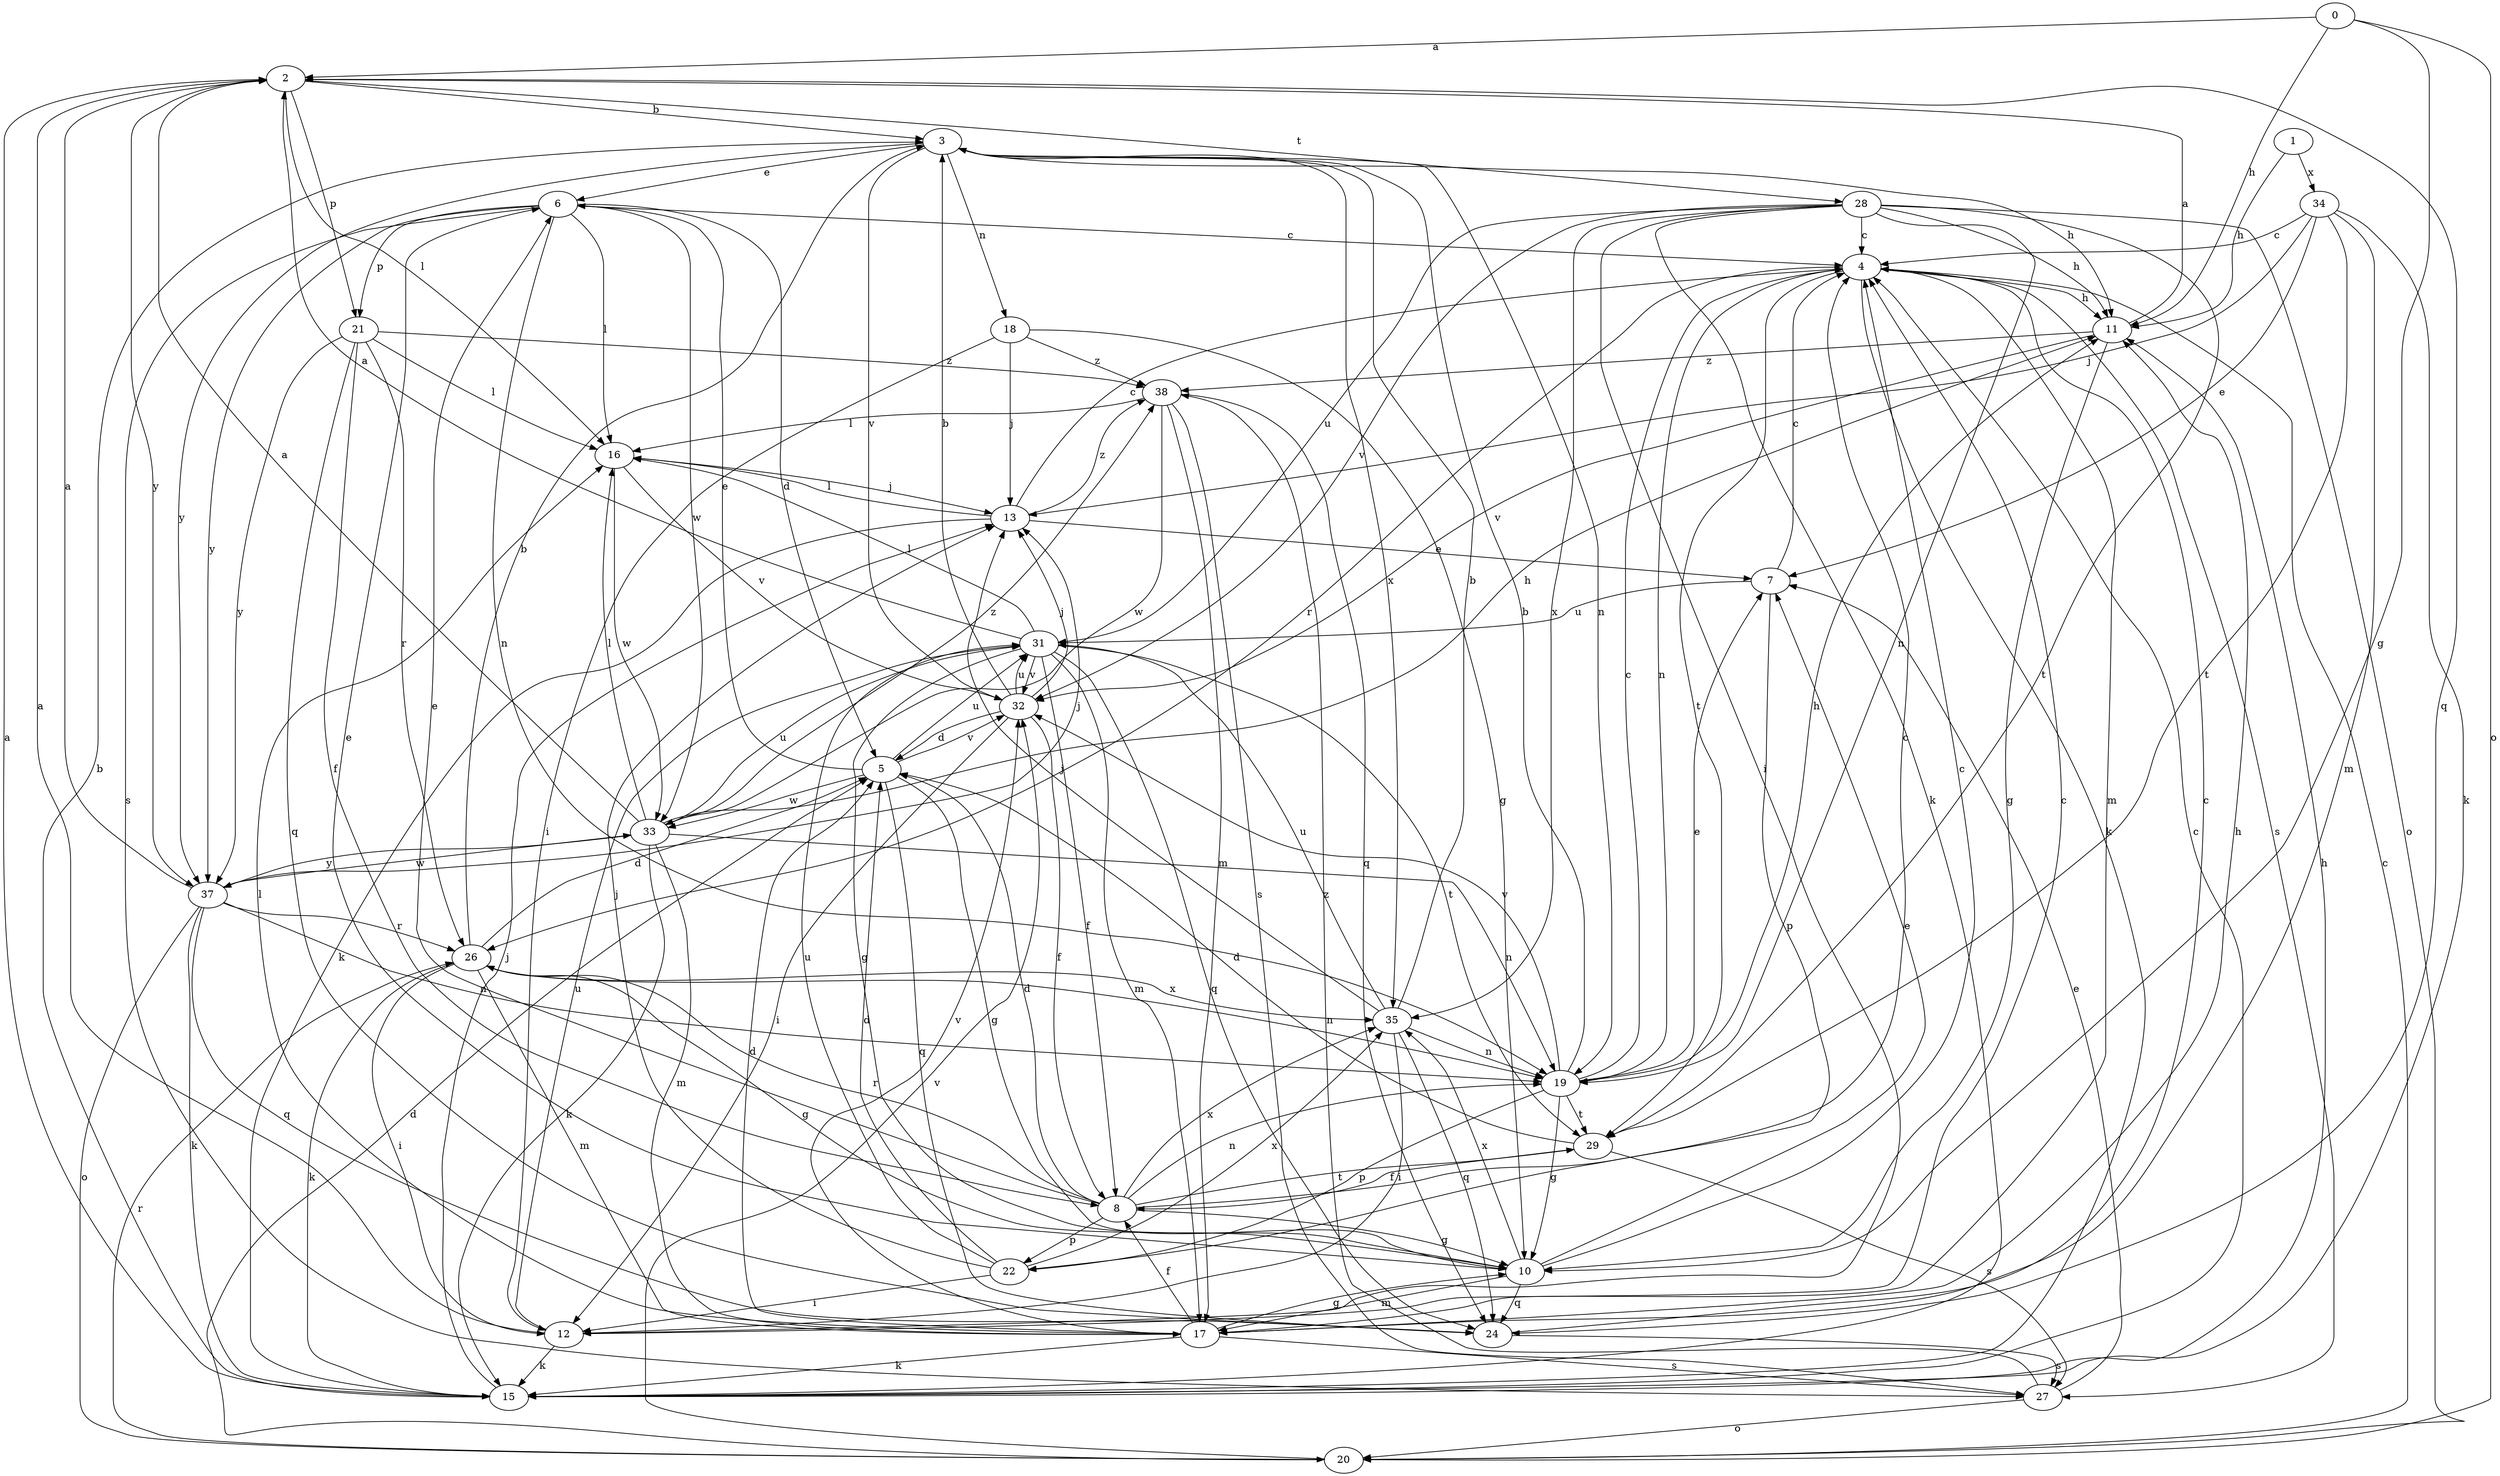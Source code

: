 strict digraph  {
0;
1;
2;
3;
4;
5;
6;
7;
8;
10;
11;
12;
13;
15;
16;
17;
18;
19;
20;
21;
22;
24;
26;
27;
28;
29;
31;
32;
33;
34;
35;
37;
38;
0 -> 2  [label=a];
0 -> 10  [label=g];
0 -> 11  [label=h];
0 -> 20  [label=o];
1 -> 11  [label=h];
1 -> 34  [label=x];
2 -> 3  [label=b];
2 -> 16  [label=l];
2 -> 21  [label=p];
2 -> 24  [label=q];
2 -> 28  [label=t];
2 -> 37  [label=y];
3 -> 6  [label=e];
3 -> 11  [label=h];
3 -> 18  [label=n];
3 -> 19  [label=n];
3 -> 32  [label=v];
3 -> 35  [label=x];
3 -> 37  [label=y];
4 -> 11  [label=h];
4 -> 15  [label=k];
4 -> 17  [label=m];
4 -> 19  [label=n];
4 -> 26  [label=r];
4 -> 27  [label=s];
4 -> 29  [label=t];
5 -> 6  [label=e];
5 -> 10  [label=g];
5 -> 24  [label=q];
5 -> 31  [label=u];
5 -> 32  [label=v];
5 -> 33  [label=w];
6 -> 4  [label=c];
6 -> 5  [label=d];
6 -> 16  [label=l];
6 -> 19  [label=n];
6 -> 21  [label=p];
6 -> 27  [label=s];
6 -> 33  [label=w];
6 -> 37  [label=y];
7 -> 4  [label=c];
7 -> 22  [label=p];
7 -> 31  [label=u];
8 -> 4  [label=c];
8 -> 5  [label=d];
8 -> 6  [label=e];
8 -> 10  [label=g];
8 -> 19  [label=n];
8 -> 22  [label=p];
8 -> 26  [label=r];
8 -> 29  [label=t];
8 -> 35  [label=x];
10 -> 4  [label=c];
10 -> 6  [label=e];
10 -> 7  [label=e];
10 -> 17  [label=m];
10 -> 24  [label=q];
10 -> 35  [label=x];
11 -> 2  [label=a];
11 -> 10  [label=g];
11 -> 32  [label=v];
11 -> 38  [label=z];
12 -> 2  [label=a];
12 -> 4  [label=c];
12 -> 15  [label=k];
12 -> 31  [label=u];
13 -> 4  [label=c];
13 -> 7  [label=e];
13 -> 15  [label=k];
13 -> 16  [label=l];
13 -> 38  [label=z];
15 -> 2  [label=a];
15 -> 3  [label=b];
15 -> 4  [label=c];
15 -> 11  [label=h];
15 -> 13  [label=j];
16 -> 13  [label=j];
16 -> 32  [label=v];
16 -> 33  [label=w];
17 -> 5  [label=d];
17 -> 8  [label=f];
17 -> 10  [label=g];
17 -> 11  [label=h];
17 -> 15  [label=k];
17 -> 16  [label=l];
17 -> 27  [label=s];
17 -> 32  [label=v];
18 -> 10  [label=g];
18 -> 12  [label=i];
18 -> 13  [label=j];
18 -> 38  [label=z];
19 -> 3  [label=b];
19 -> 4  [label=c];
19 -> 7  [label=e];
19 -> 10  [label=g];
19 -> 11  [label=h];
19 -> 22  [label=p];
19 -> 29  [label=t];
19 -> 32  [label=v];
20 -> 4  [label=c];
20 -> 5  [label=d];
20 -> 26  [label=r];
20 -> 32  [label=v];
21 -> 8  [label=f];
21 -> 16  [label=l];
21 -> 24  [label=q];
21 -> 26  [label=r];
21 -> 37  [label=y];
21 -> 38  [label=z];
22 -> 5  [label=d];
22 -> 12  [label=i];
22 -> 13  [label=j];
22 -> 31  [label=u];
22 -> 35  [label=x];
24 -> 4  [label=c];
24 -> 27  [label=s];
26 -> 3  [label=b];
26 -> 5  [label=d];
26 -> 10  [label=g];
26 -> 12  [label=i];
26 -> 15  [label=k];
26 -> 17  [label=m];
26 -> 19  [label=n];
26 -> 35  [label=x];
27 -> 7  [label=e];
27 -> 20  [label=o];
27 -> 38  [label=z];
28 -> 4  [label=c];
28 -> 11  [label=h];
28 -> 12  [label=i];
28 -> 15  [label=k];
28 -> 19  [label=n];
28 -> 20  [label=o];
28 -> 29  [label=t];
28 -> 31  [label=u];
28 -> 32  [label=v];
28 -> 35  [label=x];
29 -> 5  [label=d];
29 -> 8  [label=f];
29 -> 27  [label=s];
31 -> 2  [label=a];
31 -> 8  [label=f];
31 -> 10  [label=g];
31 -> 16  [label=l];
31 -> 17  [label=m];
31 -> 24  [label=q];
31 -> 29  [label=t];
31 -> 32  [label=v];
32 -> 3  [label=b];
32 -> 5  [label=d];
32 -> 8  [label=f];
32 -> 12  [label=i];
32 -> 13  [label=j];
32 -> 31  [label=u];
33 -> 2  [label=a];
33 -> 11  [label=h];
33 -> 15  [label=k];
33 -> 16  [label=l];
33 -> 17  [label=m];
33 -> 19  [label=n];
33 -> 31  [label=u];
33 -> 37  [label=y];
33 -> 38  [label=z];
34 -> 4  [label=c];
34 -> 7  [label=e];
34 -> 13  [label=j];
34 -> 15  [label=k];
34 -> 17  [label=m];
34 -> 29  [label=t];
35 -> 3  [label=b];
35 -> 12  [label=i];
35 -> 13  [label=j];
35 -> 19  [label=n];
35 -> 24  [label=q];
35 -> 31  [label=u];
37 -> 2  [label=a];
37 -> 13  [label=j];
37 -> 15  [label=k];
37 -> 19  [label=n];
37 -> 20  [label=o];
37 -> 24  [label=q];
37 -> 26  [label=r];
37 -> 33  [label=w];
38 -> 16  [label=l];
38 -> 17  [label=m];
38 -> 24  [label=q];
38 -> 27  [label=s];
38 -> 33  [label=w];
}
